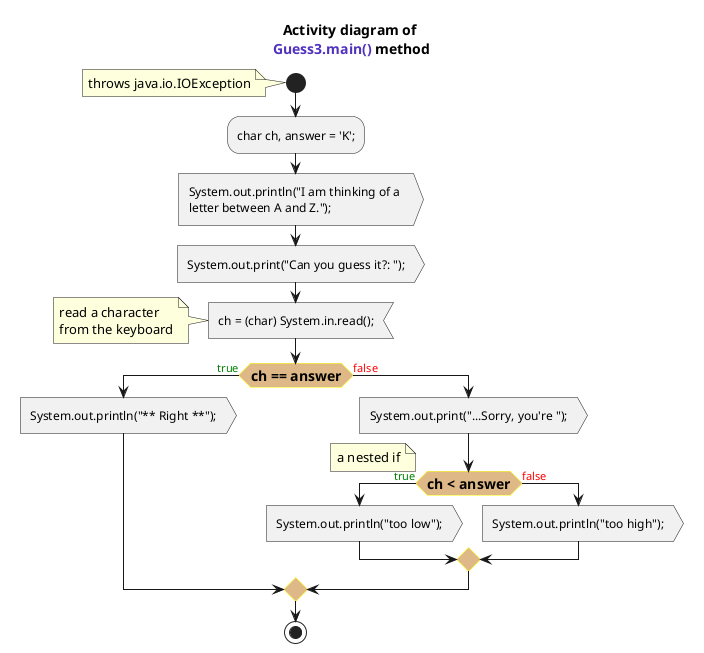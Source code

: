 @startuml
<style>
    Activity {
        FontSize 12
        diamond {
            LineColor yellow
            BackgroundColor burlywood
            FontSize 14
            FontStyle bold
        }
    }
</style>
title Activity diagram of \n<font name=monospace><color #5132be>Guess3.main()</color></font> method

start
note : throws java.io.IOException

:char ch, answer = 'K';;

:System.out.println("I am thinking of a \nletter between A and Z.");; <<output>>
:System.out.print("Can you guess it?: ");; <<output>>

:ch = (char) System.in.read();; <<input>>
note : read a character \nfrom the keyboard

if(ch == answer) then (<color:green>true)
    :System.out.println("~** Right ~**");; <<output>>
else (<color:red>false)
    :System.out.print("...Sorry, you're ");; <<output>>
    if(ch < answer) then (<color:green>true)
        :System.out.println("too low");; <<output>>
    else (<color:red>false)
        :System.out.println("too high");; <<output>>
    endif
    note : a nested if
endif

stop
@enduml